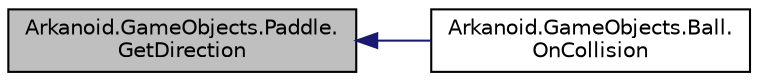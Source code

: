digraph "Arkanoid.GameObjects.Paddle.GetDirection"
{
 // INTERACTIVE_SVG=YES
  edge [fontname="Helvetica",fontsize="10",labelfontname="Helvetica",labelfontsize="10"];
  node [fontname="Helvetica",fontsize="10",shape=record];
  rankdir="LR";
  Node23 [label="Arkanoid.GameObjects.Paddle.\lGetDirection",height=0.2,width=0.4,color="black", fillcolor="grey75", style="filled", fontcolor="black"];
  Node23 -> Node24 [dir="back",color="midnightblue",fontsize="10",style="solid",fontname="Helvetica"];
  Node24 [label="Arkanoid.GameObjects.Ball.\lOnCollision",height=0.2,width=0.4,color="black", fillcolor="white", style="filled",URL="$class_arkanoid_1_1_game_objects_1_1_ball.html#acb6777762420018be759b5e4053f3d63",tooltip="If collider is paddle - bounces with friction from paddle If collider is brick - bounces with rebound..."];
}
